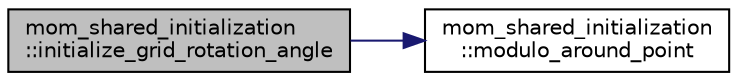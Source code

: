 digraph "mom_shared_initialization::initialize_grid_rotation_angle"
{
 // INTERACTIVE_SVG=YES
 // LATEX_PDF_SIZE
  edge [fontname="Helvetica",fontsize="10",labelfontname="Helvetica",labelfontsize="10"];
  node [fontname="Helvetica",fontsize="10",shape=record];
  rankdir="LR";
  Node1 [label="mom_shared_initialization\l::initialize_grid_rotation_angle",height=0.2,width=0.4,color="black", fillcolor="grey75", style="filled", fontcolor="black",tooltip="initialize_grid_rotation_angle initializes the arrays with the sine and cosine of the angle between l..."];
  Node1 -> Node2 [color="midnightblue",fontsize="10",style="solid",fontname="Helvetica"];
  Node2 [label="mom_shared_initialization\l::modulo_around_point",height=0.2,width=0.4,color="black", fillcolor="white", style="filled",URL="$namespacemom__shared__initialization.html#ac024655ad7fa6e243ceb90e9daa14388",tooltip="Return the modulo value of x in an interval [xc-(Lx/2) xc+(Lx/2)] If Lx<=0, then it returns x without..."];
}

